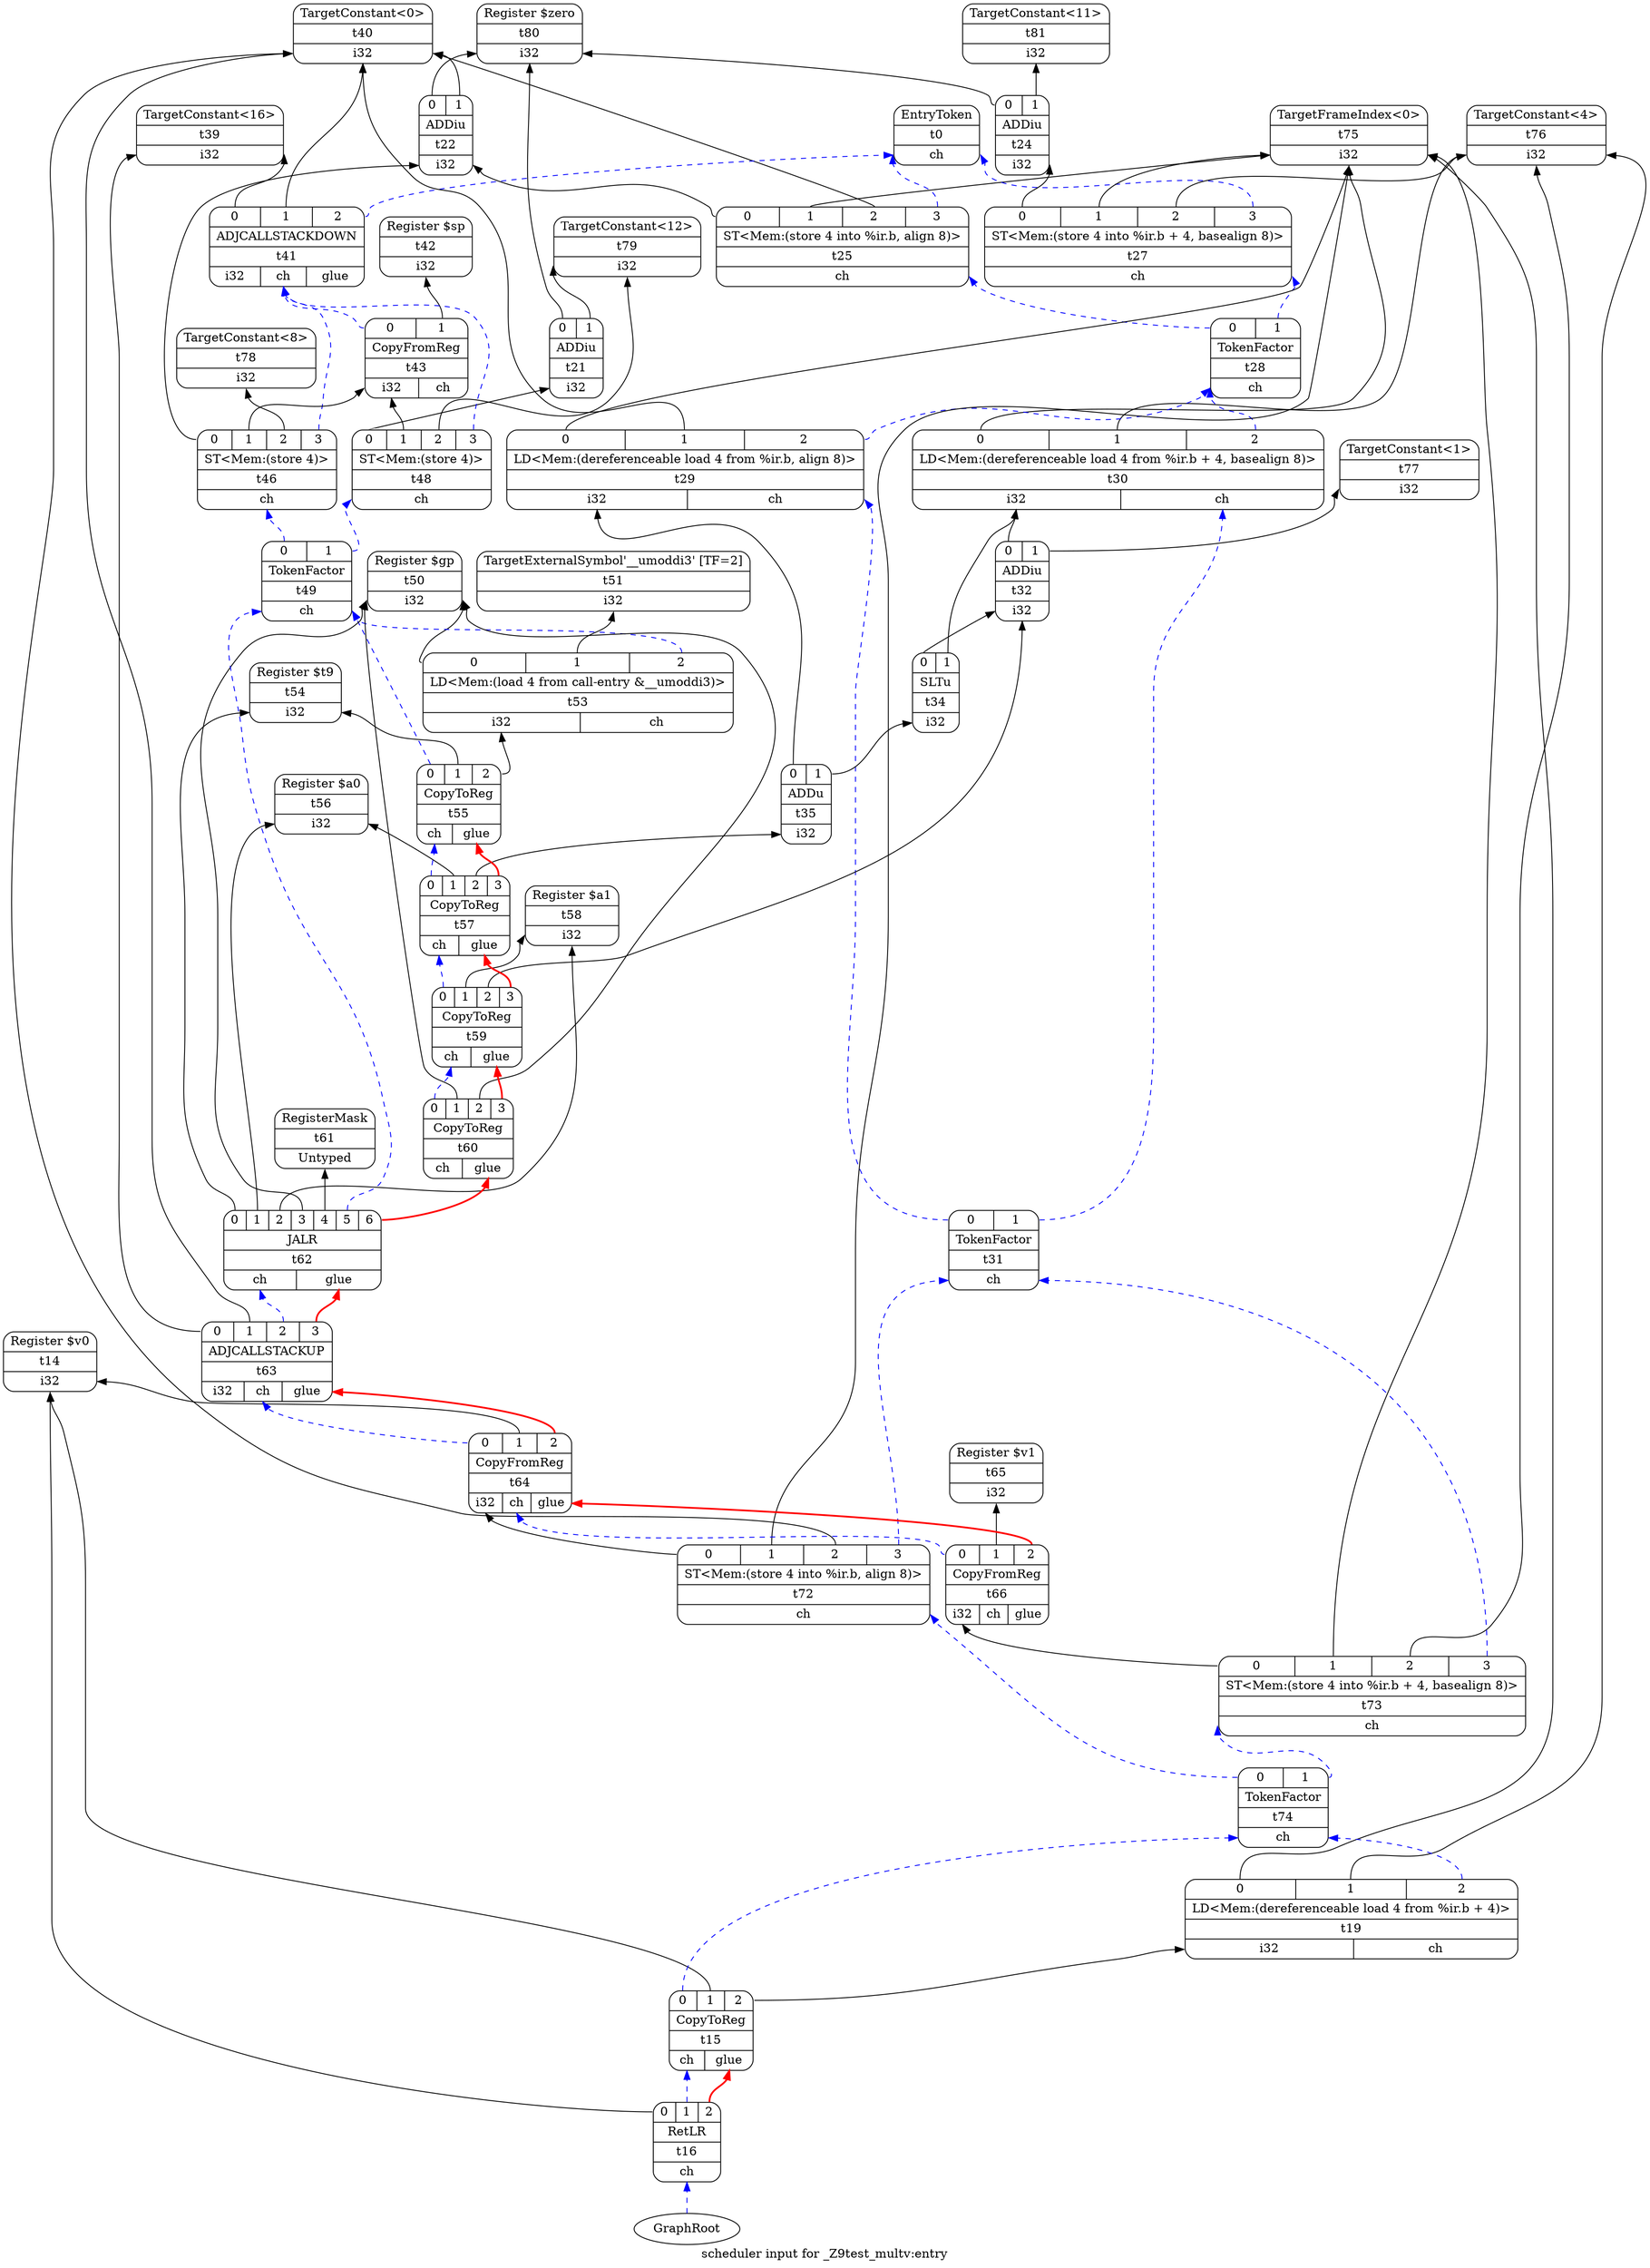 digraph "scheduler input for _Z9test_multv:entry" {
	rankdir="BT";
	label="scheduler input for _Z9test_multv:entry";

	Node0x14ce06e38 [shape=record,shape=Mrecord,label="{EntryToken|t0|{<d0>ch}}"];
	Node0x14d059f48 [shape=record,shape=Mrecord,label="{Register $v0|t14|{<d0>i32}}"];
	Node0x14d05a080 [shape=record,shape=Mrecord,label="{{<s0>0|<s1>1}|ADDiu|t21|{<d0>i32}}"];
	Node0x14d05a080:s0 -> Node0x14d059a68:d0;
	Node0x14d05a080:s1 -> Node0x14d05ea00:d0;
	Node0x14d059ee0 [shape=record,shape=Mrecord,label="{{<s0>0|<s1>1}|ADDiu|t22|{<d0>i32}}"];
	Node0x14d059ee0:s0 -> Node0x14d059a68:d0;
	Node0x14d059ee0:s1 -> Node0x14d05a838:d0;
	Node0x14d05a1b8 [shape=record,shape=Mrecord,label="{{<s0>0|<s1>1}|ADDiu|t24|{<d0>i32}}"];
	Node0x14d05a1b8:s0 -> Node0x14d059a68:d0;
	Node0x14d05a1b8:s1 -> Node0x14d059b38:d0;
	Node0x14d05a7d0 [shape=record,shape=Mrecord,label="{TargetConstant\<16\>|t39|{<d0>i32}}"];
	Node0x14d05a838 [shape=record,shape=Mrecord,label="{TargetConstant\<0\>|t40|{<d0>i32}}"];
	Node0x14d05a908 [shape=record,shape=Mrecord,label="{Register $sp|t42|{<d0>i32}}"];
	Node0x14d05ec70 [shape=record,shape=Mrecord,label="{Register $gp|t50|{<d0>i32}}"];
	Node0x14d05ecd8 [shape=record,shape=Mrecord,label="{TargetExternalSymbol'__umoddi3' [TF=2]|t51|{<d0>i32}}"];
	Node0x14d05ee10 [shape=record,shape=Mrecord,label="{Register $t9|t54|{<d0>i32}}"];
	Node0x14d05eee0 [shape=record,shape=Mrecord,label="{Register $a0|t56|{<d0>i32}}"];
	Node0x14d05efb0 [shape=record,shape=Mrecord,label="{Register $a1|t58|{<d0>i32}}"];
	Node0x14d05f0e8 [shape=record,shape=Mrecord,label="{RegisterMask|t61|{<d0>Untyped}}"];
	Node0x14d05f288 [shape=record,shape=Mrecord,label="{Register $v1|t65|{<d0>i32}}"];
	Node0x14d05a220 [shape=record,shape=Mrecord,label="{{<s0>0|<s1>1|<s2>2|<s3>3}|ST\<Mem:(store 4 into %ir.b, align 8)\>|t25|{<d0>ch}}"];
	Node0x14d05a220:s0 -> Node0x14d059ee0:d0;
	Node0x14d05a220:s1 -> Node0x14d05a288:d0;
	Node0x14d05a220:s2 -> Node0x14d05a838:d0;
	Node0x14d05a220:s3 -> Node0x14ce06e38:d0[color=blue,style=dashed];
	Node0x14d05a8a0 [shape=record,shape=Mrecord,label="{{<s0>0|<s1>1|<s2>2}|ADJCALLSTACKDOWN|t41|{<d0>i32|<d1>ch|<d2>glue}}"];
	Node0x14d05a8a0:s0 -> Node0x14d05a7d0:d0;
	Node0x14d05a8a0:s1 -> Node0x14d05a838:d0;
	Node0x14d05a8a0:s2 -> Node0x14ce06e38:d0[color=blue,style=dashed];
	Node0x14d05a2f0 [shape=record,shape=Mrecord,label="{{<s0>0|<s1>1|<s2>2|<s3>3}|ST\<Mem:(store 4 into %ir.b + 4, basealign 8)\>|t27|{<d0>ch}}"];
	Node0x14d05a2f0:s0 -> Node0x14d05a1b8:d0;
	Node0x14d05a2f0:s1 -> Node0x14d05a288:d0;
	Node0x14d05a2f0:s2 -> Node0x14d059a00:d0;
	Node0x14d05a2f0:s3 -> Node0x14ce06e38:d0[color=blue,style=dashed];
	Node0x14d05a970 [shape=record,shape=Mrecord,label="{{<s0>0|<s1>1}|CopyFromReg|t43|{<d0>i32|<d1>ch}}"];
	Node0x14d05a970:s0 -> Node0x14d05a8a0:d1[color=blue,style=dashed];
	Node0x14d05a970:s1 -> Node0x14d05a908:d0;
	Node0x14d05a358 [shape=record,shape=Mrecord,label="{{<s0>0|<s1>1}|TokenFactor|t28|{<d0>ch}}"];
	Node0x14d05a358:s0 -> Node0x14d05a220:d0[color=blue,style=dashed];
	Node0x14d05a358:s1 -> Node0x14d05a2f0:d0[color=blue,style=dashed];
	Node0x14d05a428 [shape=record,shape=Mrecord,label="{{<s0>0|<s1>1|<s2>2}|LD\<Mem:(dereferenceable load 4 from %ir.b + 4, basealign 8)\>|t30|{<d0>i32|<d1>ch}}"];
	Node0x14d05a428:s0 -> Node0x14d05a288:d0;
	Node0x14d05a428:s1 -> Node0x14d059a00:d0;
	Node0x14d05a428:s2 -> Node0x14d05a358:d0[color=blue,style=dashed];
	Node0x14d05a3c0 [shape=record,shape=Mrecord,label="{{<s0>0|<s1>1|<s2>2}|LD\<Mem:(dereferenceable load 4 from %ir.b, align 8)\>|t29|{<d0>i32|<d1>ch}}"];
	Node0x14d05a3c0:s0 -> Node0x14d05a288:d0;
	Node0x14d05a3c0:s1 -> Node0x14d05a838:d0;
	Node0x14d05a3c0:s2 -> Node0x14d05a358:d0[color=blue,style=dashed];
	Node0x14d05eba0 [shape=record,shape=Mrecord,label="{{<s0>0|<s1>1|<s2>2|<s3>3}|ST\<Mem:(store 4)\>|t48|{<d0>ch}}"];
	Node0x14d05eba0:s0 -> Node0x14d05a080:d0;
	Node0x14d05eba0:s1 -> Node0x14d05a970:d0;
	Node0x14d05eba0:s2 -> Node0x14d05ea00:d0;
	Node0x14d05eba0:s3 -> Node0x14d05a8a0:d1[color=blue,style=dashed];
	Node0x14d05ead0 [shape=record,shape=Mrecord,label="{{<s0>0|<s1>1|<s2>2|<s3>3}|ST\<Mem:(store 4)\>|t46|{<d0>ch}}"];
	Node0x14d05ead0:s0 -> Node0x14d059ee0:d0;
	Node0x14d05ead0:s1 -> Node0x14d05a970:d0;
	Node0x14d05ead0:s2 -> Node0x14d05a150:d0;
	Node0x14d05ead0:s3 -> Node0x14d05a8a0:d1[color=blue,style=dashed];
	Node0x14d05a4f8 [shape=record,shape=Mrecord,label="{{<s0>0|<s1>1}|ADDiu|t32|{<d0>i32}}"];
	Node0x14d05a4f8:s0 -> Node0x14d05a428:d0;
	Node0x14d05a4f8:s1 -> Node0x14d05a560:d0;
	Node0x14d05a490 [shape=record,shape=Mrecord,label="{{<s0>0|<s1>1}|TokenFactor|t31|{<d0>ch}}"];
	Node0x14d05a490:s0 -> Node0x14d05a3c0:d1[color=blue,style=dashed];
	Node0x14d05a490:s1 -> Node0x14d05a428:d1[color=blue,style=dashed];
	Node0x14d05ec08 [shape=record,shape=Mrecord,label="{{<s0>0|<s1>1}|TokenFactor|t49|{<d0>ch}}"];
	Node0x14d05ec08:s0 -> Node0x14d05ead0:d0[color=blue,style=dashed];
	Node0x14d05ec08:s1 -> Node0x14d05eba0:d0[color=blue,style=dashed];
	Node0x14d05a5c8 [shape=record,shape=Mrecord,label="{{<s0>0|<s1>1}|SLTu|t34|{<d0>i32}}"];
	Node0x14d05a5c8:s0 -> Node0x14d05a4f8:d0;
	Node0x14d05a5c8:s1 -> Node0x14d05a428:d0;
	Node0x14d05eda8 [shape=record,shape=Mrecord,label="{{<s0>0|<s1>1|<s2>2}|LD\<Mem:(load 4 from call-entry &__umoddi3)\>|t53|{<d0>i32|<d1>ch}}"];
	Node0x14d05eda8:s0 -> Node0x14d05ec70:d0;
	Node0x14d05eda8:s1 -> Node0x14d05ecd8:d0;
	Node0x14d05eda8:s2 -> Node0x14d05ec08:d0[color=blue,style=dashed];
	Node0x14d05a630 [shape=record,shape=Mrecord,label="{{<s0>0|<s1>1}|ADDu|t35|{<d0>i32}}"];
	Node0x14d05a630:s0 -> Node0x14d05a3c0:d0;
	Node0x14d05a630:s1 -> Node0x14d05a5c8:d0;
	Node0x14d05ee78 [shape=record,shape=Mrecord,label="{{<s0>0|<s1>1|<s2>2}|CopyToReg|t55|{<d0>ch|<d1>glue}}"];
	Node0x14d05ee78:s0 -> Node0x14d05ec08:d0[color=blue,style=dashed];
	Node0x14d05ee78:s1 -> Node0x14d05ee10:d0;
	Node0x14d05ee78:s2 -> Node0x14d05eda8:d0;
	Node0x14d05ef48 [shape=record,shape=Mrecord,label="{{<s0>0|<s1>1|<s2>2|<s3>3}|CopyToReg|t57|{<d0>ch|<d1>glue}}"];
	Node0x14d05ef48:s0 -> Node0x14d05ee78:d0[color=blue,style=dashed];
	Node0x14d05ef48:s1 -> Node0x14d05eee0:d0;
	Node0x14d05ef48:s2 -> Node0x14d05a630:d0;
	Node0x14d05ef48:s3 -> Node0x14d05ee78:d1[color=red,style=bold];
	Node0x14d05f018 [shape=record,shape=Mrecord,label="{{<s0>0|<s1>1|<s2>2|<s3>3}|CopyToReg|t59|{<d0>ch|<d1>glue}}"];
	Node0x14d05f018:s0 -> Node0x14d05ef48:d0[color=blue,style=dashed];
	Node0x14d05f018:s1 -> Node0x14d05efb0:d0;
	Node0x14d05f018:s2 -> Node0x14d05a4f8:d0;
	Node0x14d05f018:s3 -> Node0x14d05ef48:d1[color=red,style=bold];
	Node0x14d05f080 [shape=record,shape=Mrecord,label="{{<s0>0|<s1>1|<s2>2|<s3>3}|CopyToReg|t60|{<d0>ch|<d1>glue}}"];
	Node0x14d05f080:s0 -> Node0x14d05f018:d0[color=blue,style=dashed];
	Node0x14d05f080:s1 -> Node0x14d05ec70:d0;
	Node0x14d05f080:s2 -> Node0x14d05ec70:d0;
	Node0x14d05f080:s3 -> Node0x14d05f018:d1[color=red,style=bold];
	Node0x14d05f150 [shape=record,shape=Mrecord,label="{{<s0>0|<s1>1|<s2>2|<s3>3|<s4>4|<s5>5|<s6>6}|JALR|t62|{<d0>ch|<d1>glue}}"];
	Node0x14d05f150:s0 -> Node0x14d05ee10:d0;
	Node0x14d05f150:s1 -> Node0x14d05eee0:d0;
	Node0x14d05f150:s2 -> Node0x14d05efb0:d0;
	Node0x14d05f150:s3 -> Node0x14d05ec70:d0;
	Node0x14d05f150:s4 -> Node0x14d05f0e8:d0;
	Node0x14d05f150:s5 -> Node0x14d05ec08:d0[color=blue,style=dashed];
	Node0x14d05f150:s6 -> Node0x14d05f080:d1[color=red,style=bold];
	Node0x14d05f1b8 [shape=record,shape=Mrecord,label="{{<s0>0|<s1>1|<s2>2|<s3>3}|ADJCALLSTACKUP|t63|{<d0>i32|<d1>ch|<d2>glue}}"];
	Node0x14d05f1b8:s0 -> Node0x14d05a7d0:d0;
	Node0x14d05f1b8:s1 -> Node0x14d05a838:d0;
	Node0x14d05f1b8:s2 -> Node0x14d05f150:d0[color=blue,style=dashed];
	Node0x14d05f1b8:s3 -> Node0x14d05f150:d1[color=red,style=bold];
	Node0x14d05f220 [shape=record,shape=Mrecord,label="{{<s0>0|<s1>1|<s2>2}|CopyFromReg|t64|{<d0>i32|<d1>ch|<d2>glue}}"];
	Node0x14d05f220:s0 -> Node0x14d05f1b8:d1[color=blue,style=dashed];
	Node0x14d05f220:s1 -> Node0x14d059f48:d0;
	Node0x14d05f220:s2 -> Node0x14d05f1b8:d2[color=red,style=bold];
	Node0x14d05f560 [shape=record,shape=Mrecord,label="{{<s0>0|<s1>1|<s2>2|<s3>3}|ST\<Mem:(store 4 into %ir.b, align 8)\>|t72|{<d0>ch}}"];
	Node0x14d05f560:s0 -> Node0x14d05f220:d0;
	Node0x14d05f560:s1 -> Node0x14d05a288:d0;
	Node0x14d05f560:s2 -> Node0x14d05a838:d0;
	Node0x14d05f560:s3 -> Node0x14d05a490:d0[color=blue,style=dashed];
	Node0x14d05f2f0 [shape=record,shape=Mrecord,label="{{<s0>0|<s1>1|<s2>2}|CopyFromReg|t66|{<d0>i32|<d1>ch|<d2>glue}}"];
	Node0x14d05f2f0:s0 -> Node0x14d05f220:d1[color=blue,style=dashed];
	Node0x14d05f2f0:s1 -> Node0x14d05f288:d0;
	Node0x14d05f2f0:s2 -> Node0x14d05f220:d2[color=red,style=bold];
	Node0x14d05f5c8 [shape=record,shape=Mrecord,label="{{<s0>0|<s1>1|<s2>2|<s3>3}|ST\<Mem:(store 4 into %ir.b + 4, basealign 8)\>|t73|{<d0>ch}}"];
	Node0x14d05f5c8:s0 -> Node0x14d05f2f0:d0;
	Node0x14d05f5c8:s1 -> Node0x14d05a288:d0;
	Node0x14d05f5c8:s2 -> Node0x14d059a00:d0;
	Node0x14d05f5c8:s3 -> Node0x14d05a490:d0[color=blue,style=dashed];
	Node0x14d05f630 [shape=record,shape=Mrecord,label="{{<s0>0|<s1>1}|TokenFactor|t74|{<d0>ch}}"];
	Node0x14d05f630:s0 -> Node0x14d05f560:d0[color=blue,style=dashed];
	Node0x14d05f630:s1 -> Node0x14d05f5c8:d0[color=blue,style=dashed];
	Node0x14d05a0e8 [shape=record,shape=Mrecord,label="{{<s0>0|<s1>1|<s2>2}|LD\<Mem:(dereferenceable load 4 from %ir.b + 4)\>|t19|{<d0>i32|<d1>ch}}"];
	Node0x14d05a0e8:s0 -> Node0x14d05a288:d0;
	Node0x14d05a0e8:s1 -> Node0x14d059a00:d0;
	Node0x14d05a0e8:s2 -> Node0x14d05f630:d0[color=blue,style=dashed];
	Node0x14d059fb0 [shape=record,shape=Mrecord,label="{{<s0>0|<s1>1|<s2>2}|CopyToReg|t15|{<d0>ch|<d1>glue}}"];
	Node0x14d059fb0:s0 -> Node0x14d05f630:d0[color=blue,style=dashed];
	Node0x14d059fb0:s1 -> Node0x14d059f48:d0;
	Node0x14d059fb0:s2 -> Node0x14d05a0e8:d0;
	Node0x14d05a018 [shape=record,shape=Mrecord,label="{{<s0>0|<s1>1|<s2>2}|RetLR|t16|{<d0>ch}}"];
	Node0x14d05a018:s0 -> Node0x14d059f48:d0;
	Node0x14d05a018:s1 -> Node0x14d059fb0:d0[color=blue,style=dashed];
	Node0x14d05a018:s2 -> Node0x14d059fb0:d1[color=red,style=bold];
	Node0x14d05a288 [shape=record,shape=Mrecord,label="{TargetFrameIndex\<0\>|t75|{<d0>i32}}"];
	Node0x14d059a00 [shape=record,shape=Mrecord,label="{TargetConstant\<4\>|t76|{<d0>i32}}"];
	Node0x14d05a560 [shape=record,shape=Mrecord,label="{TargetConstant\<1\>|t77|{<d0>i32}}"];
	Node0x14d05a150 [shape=record,shape=Mrecord,label="{TargetConstant\<8\>|t78|{<d0>i32}}"];
	Node0x14d05ea00 [shape=record,shape=Mrecord,label="{TargetConstant\<12\>|t79|{<d0>i32}}"];
	Node0x14d059a68 [shape=record,shape=Mrecord,label="{Register $zero|t80|{<d0>i32}}"];
	Node0x14d059b38 [shape=record,shape=Mrecord,label="{TargetConstant\<11\>|t81|{<d0>i32}}"];
	Node0x0[ plaintext=circle, label ="GraphRoot"];
	Node0x0 -> Node0x14d05a018:d0[color=blue,style=dashed];
}
